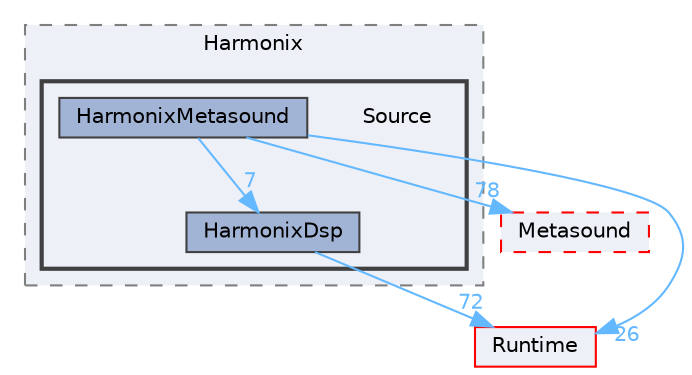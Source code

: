 digraph "Source"
{
 // INTERACTIVE_SVG=YES
 // LATEX_PDF_SIZE
  bgcolor="transparent";
  edge [fontname=Helvetica,fontsize=10,labelfontname=Helvetica,labelfontsize=10];
  node [fontname=Helvetica,fontsize=10,shape=box,height=0.2,width=0.4];
  compound=true
  subgraph clusterdir_6ebdc6f95690b8cb053541978359f9c4 {
    graph [ bgcolor="#edf0f7", pencolor="grey50", label="Harmonix", fontname=Helvetica,fontsize=10 style="filled,dashed", URL="dir_6ebdc6f95690b8cb053541978359f9c4.html",tooltip=""]
  subgraph clusterdir_245d09008c163ef7f0c2e8e57ae4474c {
    graph [ bgcolor="#edf0f7", pencolor="grey25", label="", fontname=Helvetica,fontsize=10 style="filled,bold", URL="dir_245d09008c163ef7f0c2e8e57ae4474c.html",tooltip=""]
    dir_245d09008c163ef7f0c2e8e57ae4474c [shape=plaintext, label="Source"];
  dir_4e1a6c5cdd9198d90377cec3c249fdb9 [label="HarmonixDsp", fillcolor="#a2b4d6", color="grey25", style="filled", URL="dir_4e1a6c5cdd9198d90377cec3c249fdb9.html",tooltip=""];
  dir_177e1130fdfacc4fdb100e11460f146f [label="HarmonixMetasound", fillcolor="#a2b4d6", color="grey25", style="filled", URL="dir_177e1130fdfacc4fdb100e11460f146f.html",tooltip=""];
  }
  }
  dir_52d1b8d6fa9cdd7a31b461c66b8032c4 [label="Metasound", fillcolor="#edf0f7", color="red", style="filled,dashed", URL="dir_52d1b8d6fa9cdd7a31b461c66b8032c4.html",tooltip=""];
  dir_7536b172fbd480bfd146a1b1acd6856b [label="Runtime", fillcolor="#edf0f7", color="red", style="filled", URL="dir_7536b172fbd480bfd146a1b1acd6856b.html",tooltip=""];
  dir_4e1a6c5cdd9198d90377cec3c249fdb9->dir_7536b172fbd480bfd146a1b1acd6856b [headlabel="72", labeldistance=1.5 headhref="dir_000466_000984.html" href="dir_000466_000984.html" color="steelblue1" fontcolor="steelblue1"];
  dir_177e1130fdfacc4fdb100e11460f146f->dir_4e1a6c5cdd9198d90377cec3c249fdb9 [headlabel="7", labeldistance=1.5 headhref="dir_000468_000466.html" href="dir_000468_000466.html" color="steelblue1" fontcolor="steelblue1"];
  dir_177e1130fdfacc4fdb100e11460f146f->dir_52d1b8d6fa9cdd7a31b461c66b8032c4 [headlabel="78", labeldistance=1.5 headhref="dir_000468_000635.html" href="dir_000468_000635.html" color="steelblue1" fontcolor="steelblue1"];
  dir_177e1130fdfacc4fdb100e11460f146f->dir_7536b172fbd480bfd146a1b1acd6856b [headlabel="26", labeldistance=1.5 headhref="dir_000468_000984.html" href="dir_000468_000984.html" color="steelblue1" fontcolor="steelblue1"];
}
